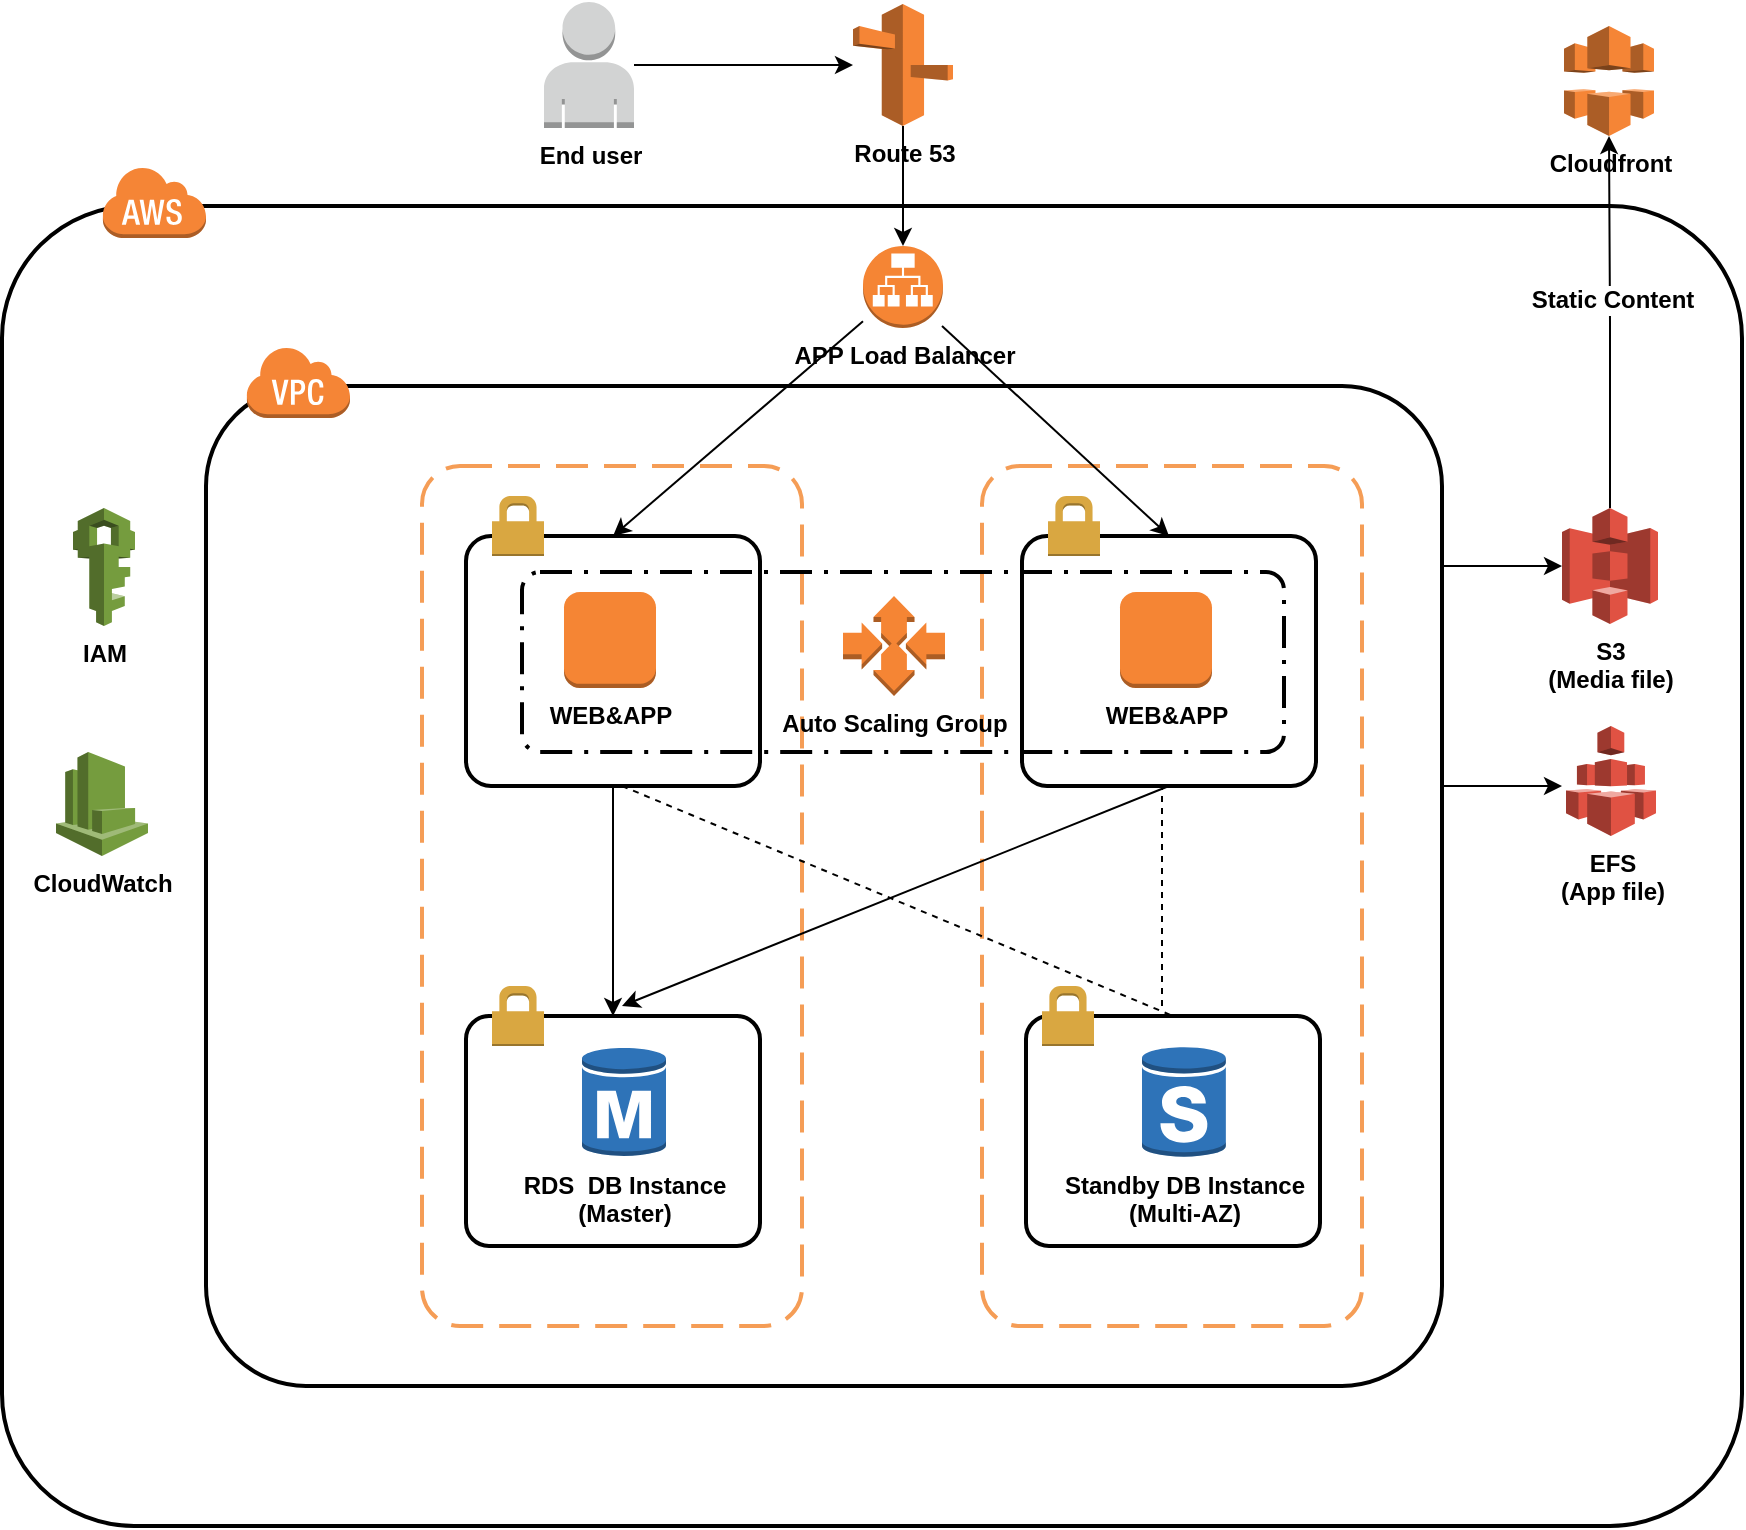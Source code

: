 <mxfile version="10.5.9" type="github"><diagram id="jObKnGZ6R7csE1btROFx" name="Page-1"><mxGraphModel dx="994" dy="1576" grid="1" gridSize="10" guides="1" tooltips="1" connect="1" arrows="1" fold="1" page="1" pageScale="1" pageWidth="850" pageHeight="1100" math="0" shadow="0"><root><mxCell id="0"/><mxCell id="1" parent="0"/><mxCell id="tMoE9Q4Ey3MyN2rL3R3p-1" value="" style="rounded=1;arcSize=10;dashed=0;strokeColor=#000000;fillColor=none;gradientColor=none;strokeWidth=2;" vertex="1" parent="1"><mxGeometry x="180" y="40" width="870" height="660" as="geometry"/></mxCell><mxCell id="tMoE9Q4Ey3MyN2rL3R3p-2" value="" style="dashed=0;html=1;shape=mxgraph.aws3.cloud;fillColor=#F58536;gradientColor=none;dashed=0;" vertex="1" parent="1"><mxGeometry x="230" y="20" width="52" height="36" as="geometry"/></mxCell><mxCell id="tMoE9Q4Ey3MyN2rL3R3p-3" value="" style="rounded=1;arcSize=10;dashed=0;strokeColor=#000000;fillColor=none;gradientColor=none;strokeWidth=2;" vertex="1" parent="1"><mxGeometry x="282" y="130" width="618" height="500" as="geometry"/></mxCell><mxCell id="tMoE9Q4Ey3MyN2rL3R3p-4" value="" style="dashed=0;html=1;shape=mxgraph.aws3.virtual_private_cloud;fillColor=#F58536;gradientColor=none;dashed=0;" vertex="1" parent="1"><mxGeometry x="302" y="110" width="52" height="36" as="geometry"/></mxCell><mxCell id="tMoE9Q4Ey3MyN2rL3R3p-5" value="" style="rounded=1;arcSize=10;dashed=1;strokeColor=#F59D56;fillColor=none;gradientColor=none;dashPattern=8 4;strokeWidth=2;" vertex="1" parent="1"><mxGeometry x="390" y="170" width="190" height="430" as="geometry"/></mxCell><mxCell id="tMoE9Q4Ey3MyN2rL3R3p-10" value="" style="rounded=1;arcSize=10;dashed=1;strokeColor=#F59D56;fillColor=none;gradientColor=none;dashPattern=8 4;strokeWidth=2;" vertex="1" parent="1"><mxGeometry x="670" y="170" width="190" height="430" as="geometry"/></mxCell><mxCell id="tMoE9Q4Ey3MyN2rL3R3p-13" value="" style="rounded=1;arcSize=10;dashed=0;strokeColor=#000000;fillColor=none;gradientColor=none;strokeWidth=2;" vertex="1" parent="1"><mxGeometry x="412" y="205" width="147" height="125" as="geometry"/></mxCell><mxCell id="tMoE9Q4Ey3MyN2rL3R3p-14" value="" style="dashed=0;html=1;shape=mxgraph.aws3.permissions;fillColor=#D9A741;gradientColor=none;dashed=0;" vertex="1" parent="1"><mxGeometry x="425" y="185" width="26" height="30" as="geometry"/></mxCell><mxCell id="tMoE9Q4Ey3MyN2rL3R3p-16" value="" style="rounded=1;arcSize=10;dashed=0;strokeColor=#000000;fillColor=none;gradientColor=none;strokeWidth=2;" vertex="1" parent="1"><mxGeometry x="412" y="445" width="147" height="115" as="geometry"/></mxCell><mxCell id="tMoE9Q4Ey3MyN2rL3R3p-20" value="" style="rounded=1;arcSize=10;dashed=0;strokeColor=#000000;fillColor=none;gradientColor=none;strokeWidth=2;" vertex="1" parent="1"><mxGeometry x="692" y="445" width="147" height="115" as="geometry"/></mxCell><mxCell id="tMoE9Q4Ey3MyN2rL3R3p-22" value="&lt;b&gt;WEB&amp;amp;APP&lt;/b&gt;" style="outlineConnect=0;dashed=0;verticalLabelPosition=bottom;verticalAlign=top;align=center;html=1;shape=mxgraph.aws3.instance;fillColor=#F58534;gradientColor=none;" vertex="1" parent="1"><mxGeometry x="461" y="233" width="46" height="48" as="geometry"/></mxCell><mxCell id="tMoE9Q4Ey3MyN2rL3R3p-24" value="" style="dashed=0;html=1;shape=mxgraph.aws3.permissions;fillColor=#D9A741;gradientColor=none;dashed=0;" vertex="1" parent="1"><mxGeometry x="425" y="430" width="26" height="30" as="geometry"/></mxCell><mxCell id="tMoE9Q4Ey3MyN2rL3R3p-25" value="" style="dashed=0;html=1;shape=mxgraph.aws3.permissions;fillColor=#D9A741;gradientColor=none;dashed=0;" vertex="1" parent="1"><mxGeometry x="700" y="430" width="26" height="30" as="geometry"/></mxCell><mxCell id="tMoE9Q4Ey3MyN2rL3R3p-26" value="" style="rounded=1;arcSize=10;dashed=0;strokeColor=#000000;fillColor=none;gradientColor=none;strokeWidth=2;" vertex="1" parent="1"><mxGeometry x="690" y="205" width="147" height="125" as="geometry"/></mxCell><mxCell id="tMoE9Q4Ey3MyN2rL3R3p-27" value="" style="dashed=0;html=1;shape=mxgraph.aws3.permissions;fillColor=#D9A741;gradientColor=none;dashed=0;" vertex="1" parent="1"><mxGeometry x="703" y="185" width="26" height="30" as="geometry"/></mxCell><mxCell id="tMoE9Q4Ey3MyN2rL3R3p-28" value="&lt;b&gt;WEB&amp;amp;APP&lt;/b&gt;" style="outlineConnect=0;dashed=0;verticalLabelPosition=bottom;verticalAlign=top;align=center;html=1;shape=mxgraph.aws3.instance;fillColor=#F58534;gradientColor=none;" vertex="1" parent="1"><mxGeometry x="739" y="233" width="46" height="48" as="geometry"/></mxCell><mxCell id="tMoE9Q4Ey3MyN2rL3R3p-29" value="" style="rounded=1;arcSize=10;dashed=1;strokeColor=#000000;fillColor=none;gradientColor=none;dashPattern=8 3 1 3;strokeWidth=2;" vertex="1" parent="1"><mxGeometry x="440" y="223" width="381" height="90" as="geometry"/></mxCell><mxCell id="tMoE9Q4Ey3MyN2rL3R3p-30" value="&lt;b&gt;Auto Scaling Group&lt;/b&gt;" style="outlineConnect=0;dashed=0;verticalLabelPosition=bottom;verticalAlign=top;align=center;html=1;shape=mxgraph.aws3.auto_scaling;fillColor=#F58534;gradientColor=none;" vertex="1" parent="1"><mxGeometry x="600.5" y="235" width="51" height="50" as="geometry"/></mxCell><mxCell id="tMoE9Q4Ey3MyN2rL3R3p-31" value="&lt;b&gt;RDS&amp;nbsp; DB Instance&lt;br&gt;(Master)&lt;/b&gt;" style="outlineConnect=0;dashed=0;verticalLabelPosition=bottom;verticalAlign=top;align=center;html=1;shape=mxgraph.aws3.rds_db_instance;fillColor=#2E73B8;gradientColor=none;" vertex="1" parent="1"><mxGeometry x="470" y="460" width="42" height="56" as="geometry"/></mxCell><mxCell id="tMoE9Q4Ey3MyN2rL3R3p-32" value="&lt;b&gt;Standby DB Instance&lt;br&gt;(Multi-AZ)&lt;/b&gt;" style="outlineConnect=0;dashed=0;verticalLabelPosition=bottom;verticalAlign=top;align=center;html=1;shape=mxgraph.aws3.rds_db_instance_standby_multi_az;fillColor=#2E73B8;gradientColor=none;" vertex="1" parent="1"><mxGeometry x="750" y="460" width="42" height="56" as="geometry"/></mxCell><mxCell id="tMoE9Q4Ey3MyN2rL3R3p-33" value="&lt;b&gt;APP Load Balancer&lt;/b&gt;" style="outlineConnect=0;dashed=0;verticalLabelPosition=bottom;verticalAlign=top;align=center;html=1;shape=mxgraph.aws3.application_load_balancer;fillColor=#F58534;gradientColor=none;" vertex="1" parent="1"><mxGeometry x="610.5" y="60" width="40" height="41" as="geometry"/></mxCell><mxCell id="tMoE9Q4Ey3MyN2rL3R3p-47" style="edgeStyle=orthogonalEdgeStyle;rounded=0;orthogonalLoop=1;jettySize=auto;html=1;" edge="1" parent="1" source="tMoE9Q4Ey3MyN2rL3R3p-34" target="tMoE9Q4Ey3MyN2rL3R3p-33"><mxGeometry relative="1" as="geometry"/></mxCell><mxCell id="tMoE9Q4Ey3MyN2rL3R3p-34" value="&lt;b&gt;Route 53&lt;/b&gt;" style="outlineConnect=0;dashed=0;verticalLabelPosition=bottom;verticalAlign=top;align=center;html=1;shape=mxgraph.aws3.route_53;fillColor=#F58536;gradientColor=none;" vertex="1" parent="1"><mxGeometry x="605.5" y="-61" width="50" height="61" as="geometry"/></mxCell><mxCell id="tMoE9Q4Ey3MyN2rL3R3p-35" value="&lt;b&gt;Cloudfront&lt;/b&gt;" style="outlineConnect=0;dashed=0;verticalLabelPosition=bottom;verticalAlign=top;align=center;html=1;shape=mxgraph.aws3.cloudfront;fillColor=#F58536;gradientColor=none;" vertex="1" parent="1"><mxGeometry x="961" y="-50" width="45" height="55" as="geometry"/></mxCell><mxCell id="tMoE9Q4Ey3MyN2rL3R3p-45" style="edgeStyle=orthogonalEdgeStyle;rounded=0;orthogonalLoop=1;jettySize=auto;html=1;" edge="1" parent="1" source="tMoE9Q4Ey3MyN2rL3R3p-36" target="tMoE9Q4Ey3MyN2rL3R3p-35"><mxGeometry relative="1" as="geometry"/></mxCell><mxCell id="tMoE9Q4Ey3MyN2rL3R3p-46" value="&lt;b&gt;Static Content&lt;/b&gt;" style="text;html=1;resizable=0;points=[];align=center;verticalAlign=middle;labelBackgroundColor=#ffffff;" vertex="1" connectable="0" parent="tMoE9Q4Ey3MyN2rL3R3p-45"><mxGeometry x="0.118" y="-1" relative="1" as="geometry"><mxPoint as="offset"/></mxGeometry></mxCell><mxCell id="tMoE9Q4Ey3MyN2rL3R3p-36" value="&lt;b&gt;S3&lt;br&gt;(Media file)&lt;br&gt;&lt;/b&gt;" style="outlineConnect=0;dashed=0;verticalLabelPosition=bottom;verticalAlign=top;align=center;html=1;shape=mxgraph.aws3.s3;fillColor=#E05243;gradientColor=none;" vertex="1" parent="1"><mxGeometry x="960" y="191" width="48" height="58" as="geometry"/></mxCell><mxCell id="tMoE9Q4Ey3MyN2rL3R3p-37" value="&lt;b&gt;EFS&lt;br&gt;(App file)&lt;br&gt;&lt;/b&gt;" style="outlineConnect=0;dashed=0;verticalLabelPosition=bottom;verticalAlign=top;align=center;html=1;shape=mxgraph.aws3.efs;fillColor=#E05243;gradientColor=none;" vertex="1" parent="1"><mxGeometry x="962" y="300" width="45" height="55" as="geometry"/></mxCell><mxCell id="tMoE9Q4Ey3MyN2rL3R3p-38" value="" style="endArrow=classic;html=1;" edge="1" parent="1"><mxGeometry width="50" height="50" relative="1" as="geometry"><mxPoint x="901" y="220" as="sourcePoint"/><mxPoint x="960" y="220" as="targetPoint"/></mxGeometry></mxCell><mxCell id="tMoE9Q4Ey3MyN2rL3R3p-43" value="" style="endArrow=classic;html=1;" edge="1" parent="1"><mxGeometry width="50" height="50" relative="1" as="geometry"><mxPoint x="900" y="330" as="sourcePoint"/><mxPoint x="960" y="330" as="targetPoint"/></mxGeometry></mxCell><mxCell id="tMoE9Q4Ey3MyN2rL3R3p-48" value="" style="endArrow=classic;html=1;entryX=0.5;entryY=0;entryDx=0;entryDy=0;" edge="1" parent="1" source="tMoE9Q4Ey3MyN2rL3R3p-33" target="tMoE9Q4Ey3MyN2rL3R3p-13"><mxGeometry width="50" height="50" relative="1" as="geometry"><mxPoint x="510" y="110" as="sourcePoint"/><mxPoint x="560" y="60" as="targetPoint"/></mxGeometry></mxCell><mxCell id="tMoE9Q4Ey3MyN2rL3R3p-49" value="" style="endArrow=classic;html=1;entryX=0.5;entryY=0;entryDx=0;entryDy=0;" edge="1" parent="1" target="tMoE9Q4Ey3MyN2rL3R3p-26"><mxGeometry width="50" height="50" relative="1" as="geometry"><mxPoint x="650" y="100" as="sourcePoint"/><mxPoint x="740" y="80" as="targetPoint"/></mxGeometry></mxCell><mxCell id="tMoE9Q4Ey3MyN2rL3R3p-50" value="" style="endArrow=classic;html=1;entryX=0.5;entryY=0;entryDx=0;entryDy=0;exitX=0.5;exitY=1;exitDx=0;exitDy=0;" edge="1" parent="1" source="tMoE9Q4Ey3MyN2rL3R3p-13" target="tMoE9Q4Ey3MyN2rL3R3p-16"><mxGeometry width="50" height="50" relative="1" as="geometry"><mxPoint x="470" y="390" as="sourcePoint"/><mxPoint x="520" y="340" as="targetPoint"/></mxGeometry></mxCell><mxCell id="tMoE9Q4Ey3MyN2rL3R3p-53" value="" style="endArrow=classic;html=1;exitX=0.5;exitY=1;exitDx=0;exitDy=0;" edge="1" parent="1" source="tMoE9Q4Ey3MyN2rL3R3p-26"><mxGeometry width="50" height="50" relative="1" as="geometry"><mxPoint x="610" y="400" as="sourcePoint"/><mxPoint x="490" y="440" as="targetPoint"/></mxGeometry></mxCell><mxCell id="tMoE9Q4Ey3MyN2rL3R3p-55" value="" style="endArrow=none;dashed=1;html=1;entryX=0.5;entryY=0;entryDx=0;entryDy=0;" edge="1" parent="1" target="tMoE9Q4Ey3MyN2rL3R3p-20"><mxGeometry width="50" height="50" relative="1" as="geometry"><mxPoint x="490" y="330" as="sourcePoint"/><mxPoint x="610" y="340" as="targetPoint"/></mxGeometry></mxCell><mxCell id="tMoE9Q4Ey3MyN2rL3R3p-56" value="" style="endArrow=none;dashed=1;html=1;" edge="1" parent="1"><mxGeometry width="50" height="50" relative="1" as="geometry"><mxPoint x="760" y="440" as="sourcePoint"/><mxPoint x="760" y="330" as="targetPoint"/></mxGeometry></mxCell><mxCell id="tMoE9Q4Ey3MyN2rL3R3p-57" value="&lt;b&gt;IAM&lt;/b&gt;" style="outlineConnect=0;dashed=0;verticalLabelPosition=bottom;verticalAlign=top;align=center;html=1;shape=mxgraph.aws3.iam;fillColor=#759C3E;gradientColor=none;" vertex="1" parent="1"><mxGeometry x="215.5" y="191" width="31" height="59" as="geometry"/></mxCell><mxCell id="tMoE9Q4Ey3MyN2rL3R3p-58" value="&lt;b&gt;CloudWatch&lt;/b&gt;" style="outlineConnect=0;dashed=0;verticalLabelPosition=bottom;verticalAlign=top;align=center;html=1;shape=mxgraph.aws3.cloudwatch;fillColor=#759C3E;gradientColor=none;" vertex="1" parent="1"><mxGeometry x="207" y="313" width="46" height="52" as="geometry"/></mxCell><mxCell id="tMoE9Q4Ey3MyN2rL3R3p-60" style="edgeStyle=orthogonalEdgeStyle;rounded=0;orthogonalLoop=1;jettySize=auto;html=1;" edge="1" parent="1" source="tMoE9Q4Ey3MyN2rL3R3p-59" target="tMoE9Q4Ey3MyN2rL3R3p-34"><mxGeometry relative="1" as="geometry"/></mxCell><mxCell id="tMoE9Q4Ey3MyN2rL3R3p-59" value="&lt;b&gt;End user&lt;/b&gt;" style="outlineConnect=0;dashed=0;verticalLabelPosition=bottom;verticalAlign=top;align=center;html=1;shape=mxgraph.aws3.user;fillColor=#D2D3D3;gradientColor=none;" vertex="1" parent="1"><mxGeometry x="451" y="-62" width="45" height="63" as="geometry"/></mxCell></root></mxGraphModel></diagram></mxfile>